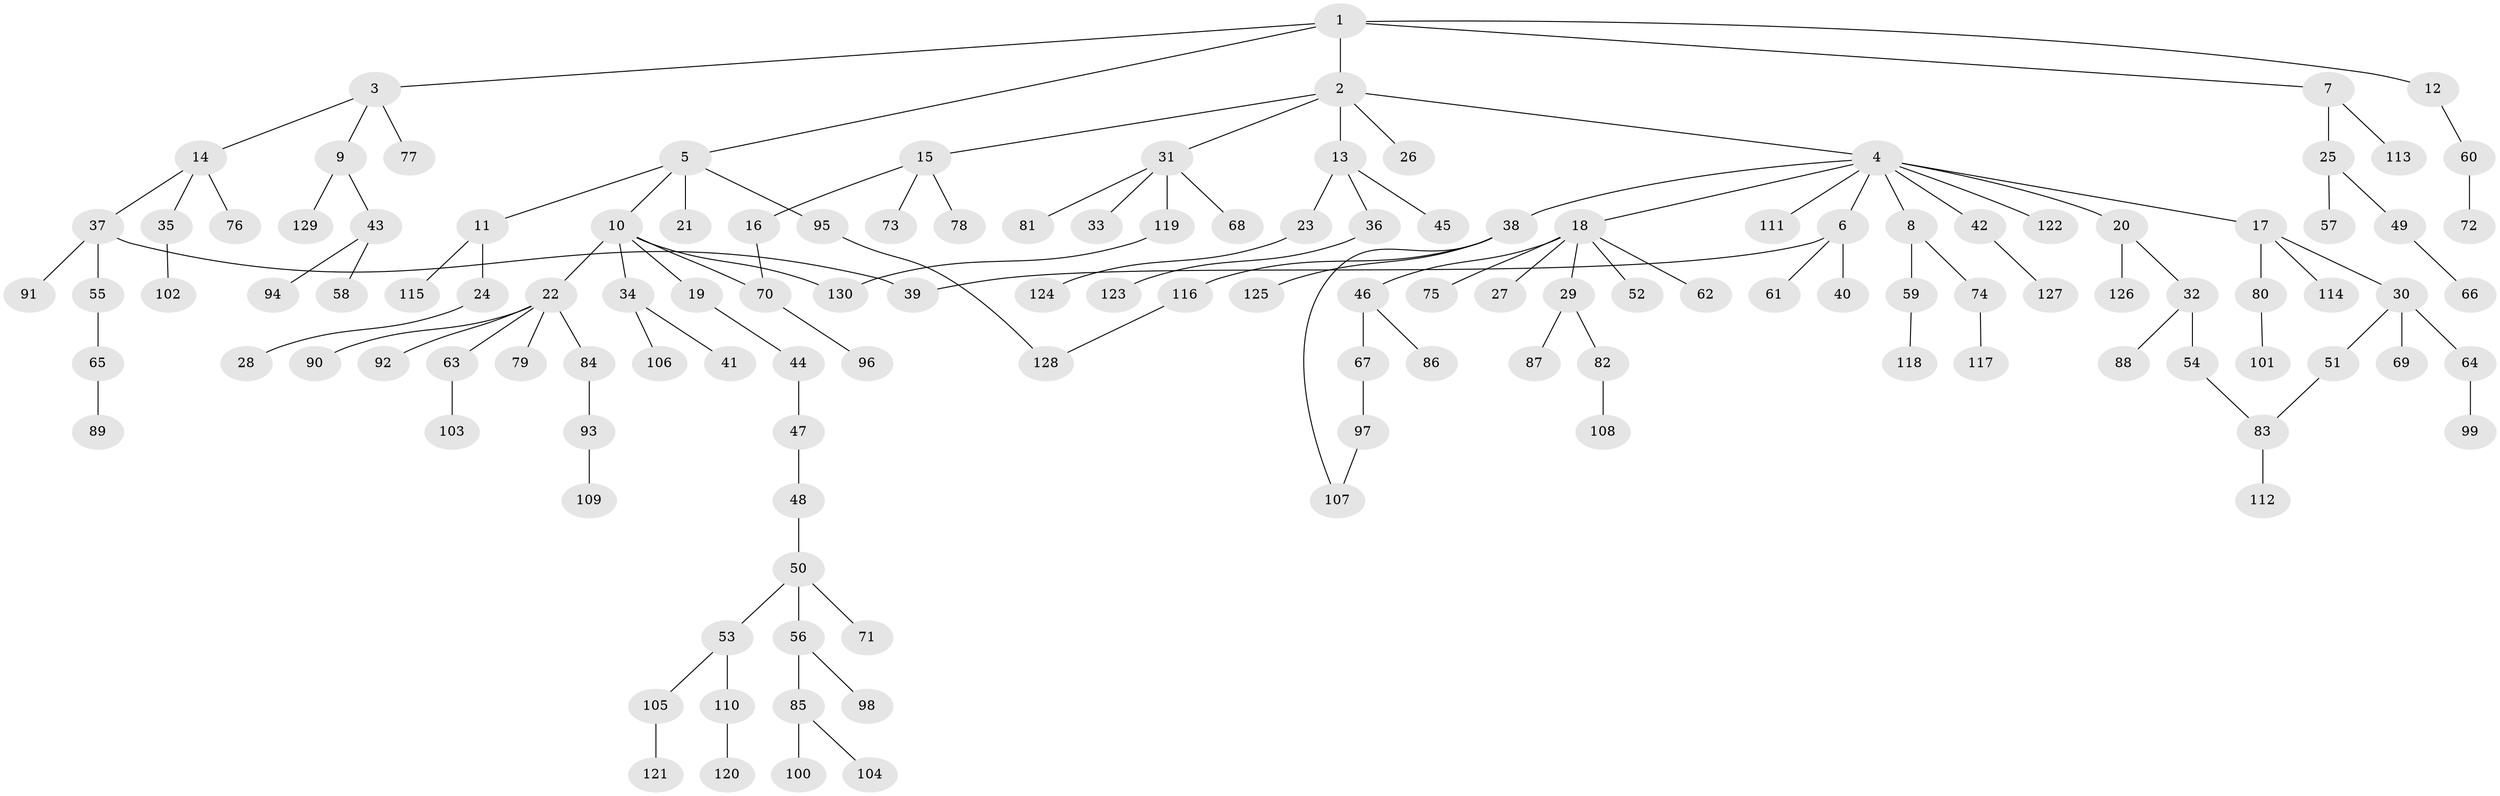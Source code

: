 // Generated by graph-tools (version 1.1) at 2025/25/03/09/25 03:25:32]
// undirected, 130 vertices, 135 edges
graph export_dot {
graph [start="1"]
  node [color=gray90,style=filled];
  1;
  2;
  3;
  4;
  5;
  6;
  7;
  8;
  9;
  10;
  11;
  12;
  13;
  14;
  15;
  16;
  17;
  18;
  19;
  20;
  21;
  22;
  23;
  24;
  25;
  26;
  27;
  28;
  29;
  30;
  31;
  32;
  33;
  34;
  35;
  36;
  37;
  38;
  39;
  40;
  41;
  42;
  43;
  44;
  45;
  46;
  47;
  48;
  49;
  50;
  51;
  52;
  53;
  54;
  55;
  56;
  57;
  58;
  59;
  60;
  61;
  62;
  63;
  64;
  65;
  66;
  67;
  68;
  69;
  70;
  71;
  72;
  73;
  74;
  75;
  76;
  77;
  78;
  79;
  80;
  81;
  82;
  83;
  84;
  85;
  86;
  87;
  88;
  89;
  90;
  91;
  92;
  93;
  94;
  95;
  96;
  97;
  98;
  99;
  100;
  101;
  102;
  103;
  104;
  105;
  106;
  107;
  108;
  109;
  110;
  111;
  112;
  113;
  114;
  115;
  116;
  117;
  118;
  119;
  120;
  121;
  122;
  123;
  124;
  125;
  126;
  127;
  128;
  129;
  130;
  1 -- 2;
  1 -- 3;
  1 -- 5;
  1 -- 7;
  1 -- 12;
  2 -- 4;
  2 -- 13;
  2 -- 15;
  2 -- 26;
  2 -- 31;
  3 -- 9;
  3 -- 14;
  3 -- 77;
  4 -- 6;
  4 -- 8;
  4 -- 17;
  4 -- 18;
  4 -- 20;
  4 -- 38;
  4 -- 42;
  4 -- 111;
  4 -- 122;
  5 -- 10;
  5 -- 11;
  5 -- 21;
  5 -- 95;
  6 -- 40;
  6 -- 61;
  6 -- 39;
  7 -- 25;
  7 -- 113;
  8 -- 59;
  8 -- 74;
  9 -- 43;
  9 -- 129;
  10 -- 19;
  10 -- 22;
  10 -- 34;
  10 -- 130;
  10 -- 70;
  11 -- 24;
  11 -- 115;
  12 -- 60;
  13 -- 23;
  13 -- 36;
  13 -- 45;
  14 -- 35;
  14 -- 37;
  14 -- 76;
  15 -- 16;
  15 -- 73;
  15 -- 78;
  16 -- 70;
  17 -- 30;
  17 -- 80;
  17 -- 114;
  18 -- 27;
  18 -- 29;
  18 -- 46;
  18 -- 52;
  18 -- 62;
  18 -- 75;
  19 -- 44;
  20 -- 32;
  20 -- 126;
  22 -- 63;
  22 -- 79;
  22 -- 84;
  22 -- 90;
  22 -- 92;
  23 -- 124;
  24 -- 28;
  25 -- 49;
  25 -- 57;
  29 -- 82;
  29 -- 87;
  30 -- 51;
  30 -- 64;
  30 -- 69;
  31 -- 33;
  31 -- 68;
  31 -- 81;
  31 -- 119;
  32 -- 54;
  32 -- 88;
  34 -- 41;
  34 -- 106;
  35 -- 102;
  36 -- 123;
  37 -- 39;
  37 -- 55;
  37 -- 91;
  38 -- 107;
  38 -- 116;
  38 -- 125;
  42 -- 127;
  43 -- 58;
  43 -- 94;
  44 -- 47;
  46 -- 67;
  46 -- 86;
  47 -- 48;
  48 -- 50;
  49 -- 66;
  50 -- 53;
  50 -- 56;
  50 -- 71;
  51 -- 83;
  53 -- 105;
  53 -- 110;
  54 -- 83;
  55 -- 65;
  56 -- 85;
  56 -- 98;
  59 -- 118;
  60 -- 72;
  63 -- 103;
  64 -- 99;
  65 -- 89;
  67 -- 97;
  70 -- 96;
  74 -- 117;
  80 -- 101;
  82 -- 108;
  83 -- 112;
  84 -- 93;
  85 -- 100;
  85 -- 104;
  93 -- 109;
  95 -- 128;
  97 -- 107;
  105 -- 121;
  110 -- 120;
  116 -- 128;
  119 -- 130;
}
